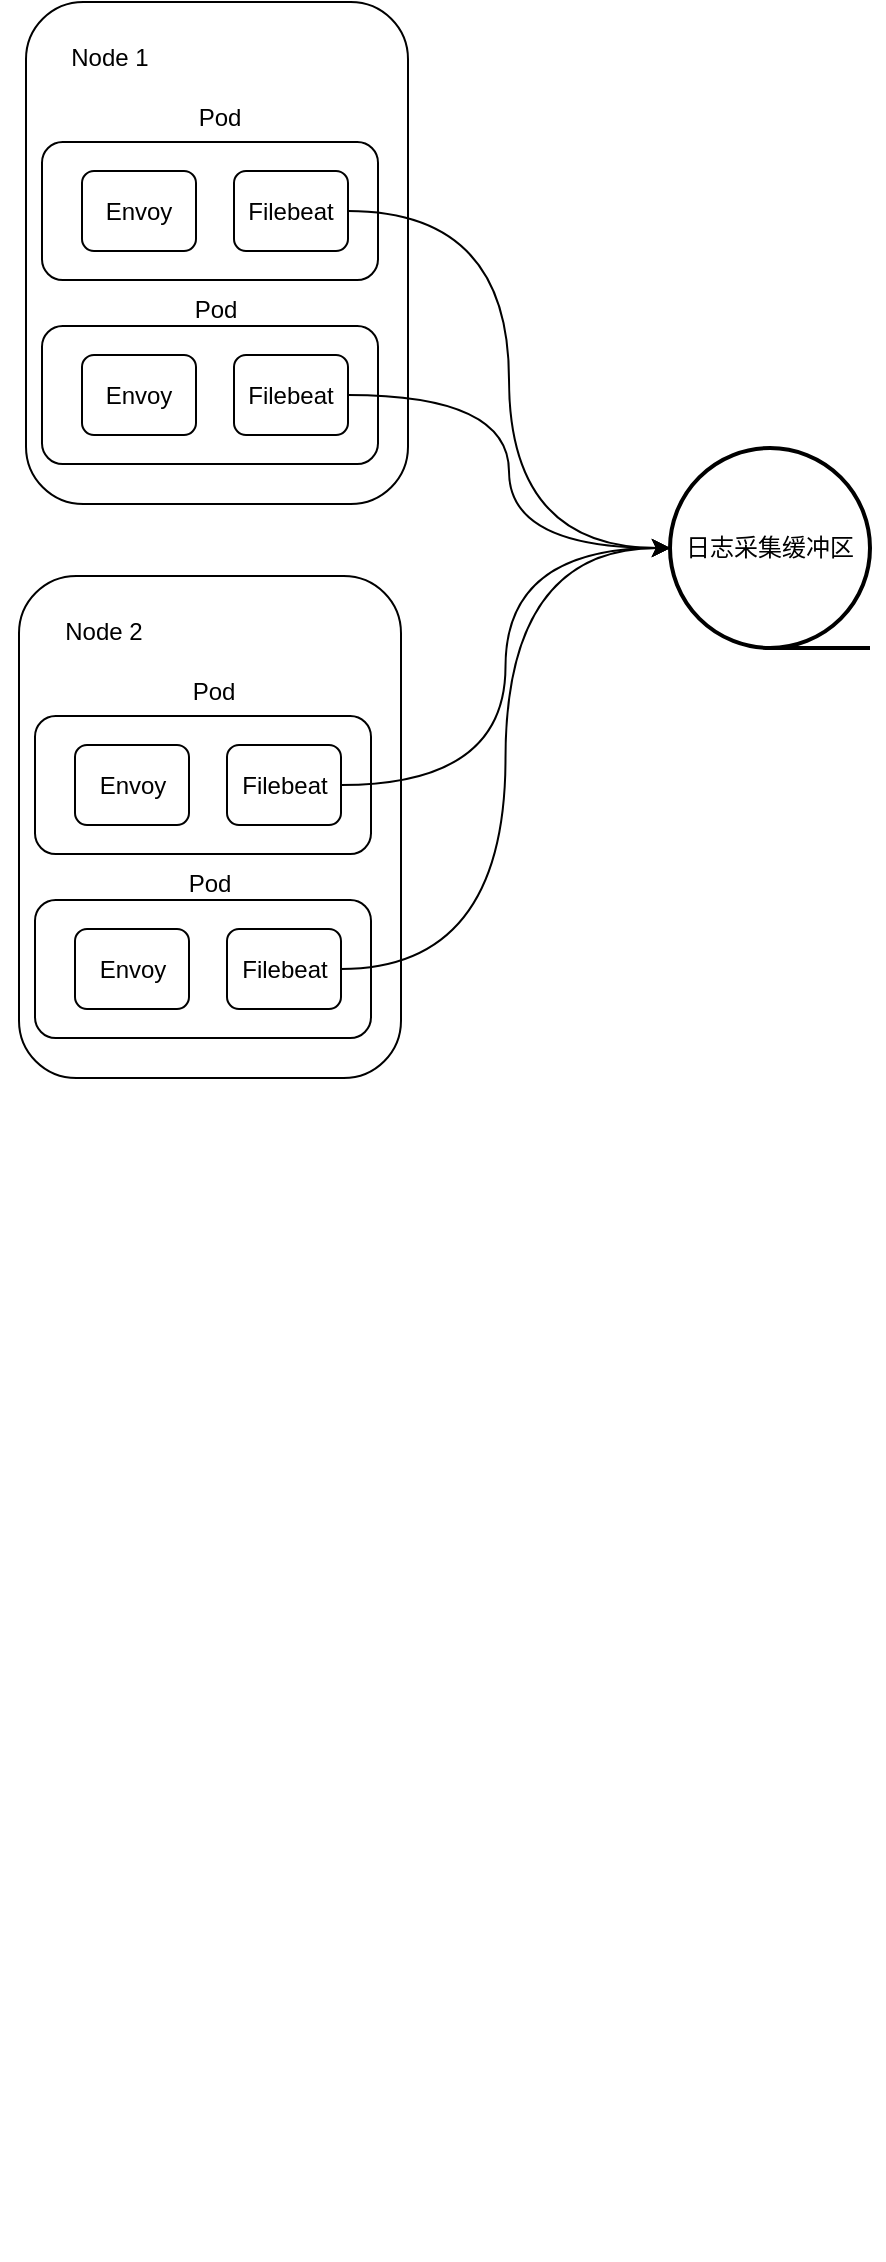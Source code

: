 <mxfile version="20.2.3" type="github">
  <diagram id="JZZYmNQeY7nKWERXqgVb" name="Page-1">
    <mxGraphModel dx="976" dy="745" grid="0" gridSize="10" guides="1" tooltips="1" connect="1" arrows="1" fold="1" page="1" pageScale="1" pageWidth="850" pageHeight="1100" math="0" shadow="0">
      <root>
        <mxCell id="0" />
        <mxCell id="1" parent="0" />
        <mxCell id="i5N2LThPPHAmajQiNkWL-1" value="" style="rounded=1;whiteSpace=wrap;html=1;" vertex="1" parent="1">
          <mxGeometry x="166" y="107" width="191" height="251" as="geometry" />
        </mxCell>
        <mxCell id="i5N2LThPPHAmajQiNkWL-2" value="Node 1" style="text;html=1;strokeColor=none;fillColor=none;align=center;verticalAlign=middle;whiteSpace=wrap;rounded=0;" vertex="1" parent="1">
          <mxGeometry x="178" y="120" width="60" height="30" as="geometry" />
        </mxCell>
        <mxCell id="i5N2LThPPHAmajQiNkWL-5" value="" style="rounded=1;whiteSpace=wrap;html=1;" vertex="1" parent="1">
          <mxGeometry x="174" y="177" width="168" height="69" as="geometry" />
        </mxCell>
        <mxCell id="i5N2LThPPHAmajQiNkWL-7" value="Envoy" style="rounded=1;whiteSpace=wrap;html=1;" vertex="1" parent="1">
          <mxGeometry x="194" y="191.5" width="57" height="40" as="geometry" />
        </mxCell>
        <mxCell id="i5N2LThPPHAmajQiNkWL-14" value="日志采集缓冲区" style="strokeWidth=2;html=1;shape=mxgraph.flowchart.sequential_data;whiteSpace=wrap;" vertex="1" parent="1">
          <mxGeometry x="488" y="330" width="100" height="100" as="geometry" />
        </mxCell>
        <mxCell id="i5N2LThPPHAmajQiNkWL-18" value="" style="shape=image;verticalLabelPosition=bottom;labelBackgroundColor=default;verticalAlign=top;aspect=fixed;imageAspect=0;image=https://raw.githubusercontent.com/stong1994/images/master/picgo/202208151236876.png;" vertex="1" parent="1">
          <mxGeometry x="153" y="716" width="442" height="520" as="geometry" />
        </mxCell>
        <mxCell id="i5N2LThPPHAmajQiNkWL-36" style="edgeStyle=orthogonalEdgeStyle;curved=1;rounded=0;orthogonalLoop=1;jettySize=auto;html=1;exitX=1;exitY=0.5;exitDx=0;exitDy=0;entryX=0;entryY=0.5;entryDx=0;entryDy=0;entryPerimeter=0;" edge="1" parent="1" source="i5N2LThPPHAmajQiNkWL-19" target="i5N2LThPPHAmajQiNkWL-14">
          <mxGeometry relative="1" as="geometry" />
        </mxCell>
        <mxCell id="i5N2LThPPHAmajQiNkWL-19" value="Filebeat" style="rounded=1;whiteSpace=wrap;html=1;" vertex="1" parent="1">
          <mxGeometry x="270" y="191.5" width="57" height="40" as="geometry" />
        </mxCell>
        <mxCell id="i5N2LThPPHAmajQiNkWL-20" value="Pod" style="text;html=1;strokeColor=none;fillColor=none;align=center;verticalAlign=middle;whiteSpace=wrap;rounded=0;" vertex="1" parent="1">
          <mxGeometry x="233" y="150" width="60" height="30" as="geometry" />
        </mxCell>
        <mxCell id="i5N2LThPPHAmajQiNkWL-21" value="" style="rounded=1;whiteSpace=wrap;html=1;" vertex="1" parent="1">
          <mxGeometry x="174" y="269" width="168" height="69" as="geometry" />
        </mxCell>
        <mxCell id="i5N2LThPPHAmajQiNkWL-22" value="Envoy" style="rounded=1;whiteSpace=wrap;html=1;" vertex="1" parent="1">
          <mxGeometry x="194" y="283.5" width="57" height="40" as="geometry" />
        </mxCell>
        <mxCell id="i5N2LThPPHAmajQiNkWL-37" style="edgeStyle=orthogonalEdgeStyle;curved=1;rounded=0;orthogonalLoop=1;jettySize=auto;html=1;entryX=0;entryY=0.5;entryDx=0;entryDy=0;entryPerimeter=0;" edge="1" parent="1" source="i5N2LThPPHAmajQiNkWL-23" target="i5N2LThPPHAmajQiNkWL-14">
          <mxGeometry relative="1" as="geometry" />
        </mxCell>
        <mxCell id="i5N2LThPPHAmajQiNkWL-23" value="Filebeat" style="rounded=1;whiteSpace=wrap;html=1;" vertex="1" parent="1">
          <mxGeometry x="270" y="283.5" width="57" height="40" as="geometry" />
        </mxCell>
        <mxCell id="i5N2LThPPHAmajQiNkWL-24" value="Pod" style="text;html=1;strokeColor=none;fillColor=none;align=center;verticalAlign=middle;whiteSpace=wrap;rounded=0;" vertex="1" parent="1">
          <mxGeometry x="231" y="246" width="60" height="30" as="geometry" />
        </mxCell>
        <mxCell id="i5N2LThPPHAmajQiNkWL-26" value="" style="rounded=1;whiteSpace=wrap;html=1;" vertex="1" parent="1">
          <mxGeometry x="162.5" y="394" width="191" height="251" as="geometry" />
        </mxCell>
        <mxCell id="i5N2LThPPHAmajQiNkWL-27" value="Node 2" style="text;html=1;strokeColor=none;fillColor=none;align=center;verticalAlign=middle;whiteSpace=wrap;rounded=0;" vertex="1" parent="1">
          <mxGeometry x="174.5" y="407" width="60" height="30" as="geometry" />
        </mxCell>
        <mxCell id="i5N2LThPPHAmajQiNkWL-28" value="" style="rounded=1;whiteSpace=wrap;html=1;" vertex="1" parent="1">
          <mxGeometry x="170.5" y="464" width="168" height="69" as="geometry" />
        </mxCell>
        <mxCell id="i5N2LThPPHAmajQiNkWL-29" value="Envoy" style="rounded=1;whiteSpace=wrap;html=1;" vertex="1" parent="1">
          <mxGeometry x="190.5" y="478.5" width="57" height="40" as="geometry" />
        </mxCell>
        <mxCell id="i5N2LThPPHAmajQiNkWL-38" style="edgeStyle=orthogonalEdgeStyle;rounded=0;orthogonalLoop=1;jettySize=auto;html=1;curved=1;entryX=0;entryY=0.5;entryDx=0;entryDy=0;entryPerimeter=0;" edge="1" parent="1" source="i5N2LThPPHAmajQiNkWL-30" target="i5N2LThPPHAmajQiNkWL-14">
          <mxGeometry relative="1" as="geometry" />
        </mxCell>
        <mxCell id="i5N2LThPPHAmajQiNkWL-30" value="Filebeat" style="rounded=1;whiteSpace=wrap;html=1;" vertex="1" parent="1">
          <mxGeometry x="266.5" y="478.5" width="57" height="40" as="geometry" />
        </mxCell>
        <mxCell id="i5N2LThPPHAmajQiNkWL-31" value="Pod" style="text;html=1;strokeColor=none;fillColor=none;align=center;verticalAlign=middle;whiteSpace=wrap;rounded=0;" vertex="1" parent="1">
          <mxGeometry x="229.5" y="437" width="60" height="30" as="geometry" />
        </mxCell>
        <mxCell id="i5N2LThPPHAmajQiNkWL-32" value="" style="rounded=1;whiteSpace=wrap;html=1;" vertex="1" parent="1">
          <mxGeometry x="170.5" y="556" width="168" height="69" as="geometry" />
        </mxCell>
        <mxCell id="i5N2LThPPHAmajQiNkWL-33" value="Envoy" style="rounded=1;whiteSpace=wrap;html=1;" vertex="1" parent="1">
          <mxGeometry x="190.5" y="570.5" width="57" height="40" as="geometry" />
        </mxCell>
        <mxCell id="i5N2LThPPHAmajQiNkWL-39" style="edgeStyle=orthogonalEdgeStyle;curved=1;rounded=0;orthogonalLoop=1;jettySize=auto;html=1;entryX=0;entryY=0.5;entryDx=0;entryDy=0;entryPerimeter=0;" edge="1" parent="1" source="i5N2LThPPHAmajQiNkWL-34" target="i5N2LThPPHAmajQiNkWL-14">
          <mxGeometry relative="1" as="geometry" />
        </mxCell>
        <mxCell id="i5N2LThPPHAmajQiNkWL-34" value="Filebeat" style="rounded=1;whiteSpace=wrap;html=1;" vertex="1" parent="1">
          <mxGeometry x="266.5" y="570.5" width="57" height="40" as="geometry" />
        </mxCell>
        <mxCell id="i5N2LThPPHAmajQiNkWL-35" value="Pod" style="text;html=1;strokeColor=none;fillColor=none;align=center;verticalAlign=middle;whiteSpace=wrap;rounded=0;" vertex="1" parent="1">
          <mxGeometry x="227.5" y="533" width="60" height="30" as="geometry" />
        </mxCell>
      </root>
    </mxGraphModel>
  </diagram>
</mxfile>
